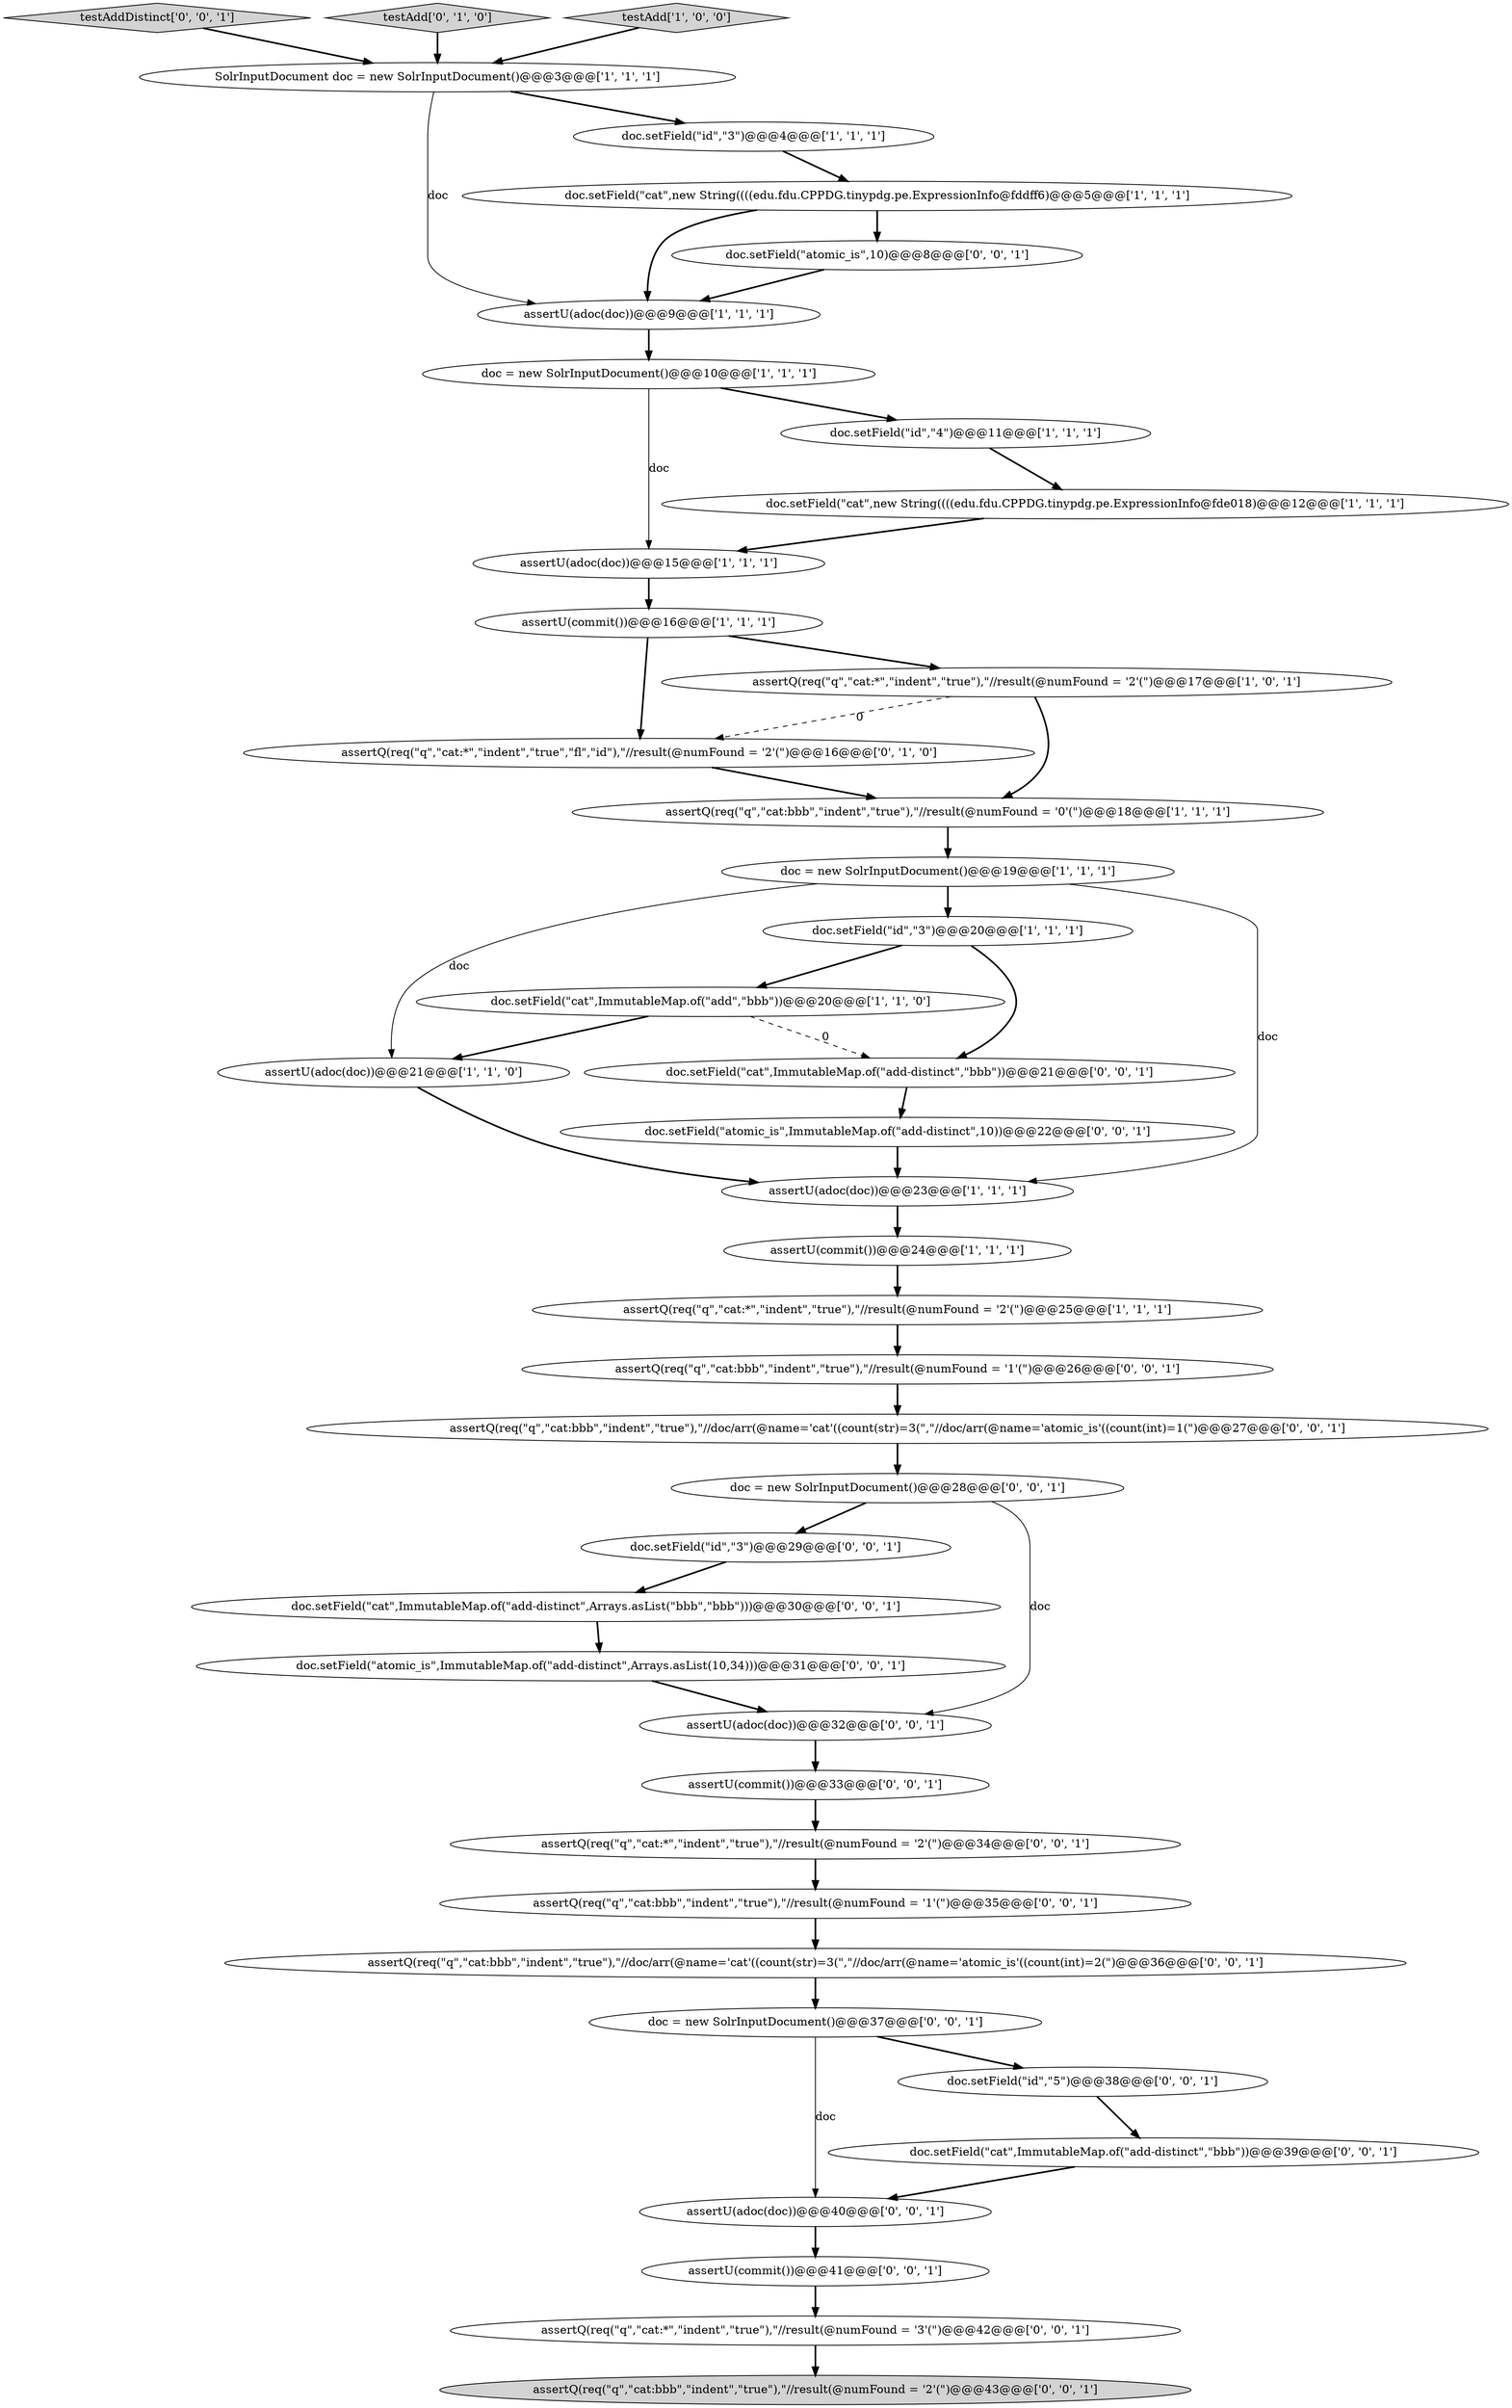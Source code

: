 digraph {
16 [style = filled, label = "assertU(adoc(doc))@@@21@@@['1', '1', '0']", fillcolor = white, shape = ellipse image = "AAA0AAABBB1BBB"];
11 [style = filled, label = "assertU(adoc(doc))@@@15@@@['1', '1', '1']", fillcolor = white, shape = ellipse image = "AAA0AAABBB1BBB"];
38 [style = filled, label = "assertQ(req(\"q\",\"cat:bbb\",\"indent\",\"true\"),\"//doc/arr(@name='cat'((count(str)=3(\",\"//doc/arr(@name='atomic_is'((count(int)=2(\")@@@36@@@['0', '0', '1']", fillcolor = white, shape = ellipse image = "AAA0AAABBB3BBB"];
2 [style = filled, label = "doc.setField(\"cat\",new String((((edu.fdu.CPPDG.tinypdg.pe.ExpressionInfo@fde018)@@@12@@@['1', '1', '1']", fillcolor = white, shape = ellipse image = "AAA0AAABBB1BBB"];
35 [style = filled, label = "doc.setField(\"cat\",ImmutableMap.of(\"add-distinct\",\"bbb\"))@@@39@@@['0', '0', '1']", fillcolor = white, shape = ellipse image = "AAA0AAABBB3BBB"];
9 [style = filled, label = "SolrInputDocument doc = new SolrInputDocument()@@@3@@@['1', '1', '1']", fillcolor = white, shape = ellipse image = "AAA0AAABBB1BBB"];
40 [style = filled, label = "doc.setField(\"atomic_is\",ImmutableMap.of(\"add-distinct\",Arrays.asList(10,34)))@@@31@@@['0', '0', '1']", fillcolor = white, shape = ellipse image = "AAA0AAABBB3BBB"];
3 [style = filled, label = "assertU(adoc(doc))@@@9@@@['1', '1', '1']", fillcolor = white, shape = ellipse image = "AAA0AAABBB1BBB"];
37 [style = filled, label = "doc.setField(\"id\",\"3\")@@@29@@@['0', '0', '1']", fillcolor = white, shape = ellipse image = "AAA0AAABBB3BBB"];
5 [style = filled, label = "doc.setField(\"cat\",new String((((edu.fdu.CPPDG.tinypdg.pe.ExpressionInfo@fddff6)@@@5@@@['1', '1', '1']", fillcolor = white, shape = ellipse image = "AAA0AAABBB1BBB"];
4 [style = filled, label = "doc.setField(\"id\",\"3\")@@@20@@@['1', '1', '1']", fillcolor = white, shape = ellipse image = "AAA0AAABBB1BBB"];
10 [style = filled, label = "doc = new SolrInputDocument()@@@19@@@['1', '1', '1']", fillcolor = white, shape = ellipse image = "AAA0AAABBB1BBB"];
28 [style = filled, label = "assertQ(req(\"q\",\"cat:bbb\",\"indent\",\"true\"),\"//result(@numFound = '2'(\")@@@43@@@['0', '0', '1']", fillcolor = lightgray, shape = ellipse image = "AAA0AAABBB3BBB"];
25 [style = filled, label = "assertQ(req(\"q\",\"cat:bbb\",\"indent\",\"true\"),\"//doc/arr(@name='cat'((count(str)=3(\",\"//doc/arr(@name='atomic_is'((count(int)=1(\")@@@27@@@['0', '0', '1']", fillcolor = white, shape = ellipse image = "AAA0AAABBB3BBB"];
13 [style = filled, label = "doc.setField(\"cat\",ImmutableMap.of(\"add\",\"bbb\"))@@@20@@@['1', '1', '0']", fillcolor = white, shape = ellipse image = "AAA0AAABBB1BBB"];
24 [style = filled, label = "doc.setField(\"atomic_is\",10)@@@8@@@['0', '0', '1']", fillcolor = white, shape = ellipse image = "AAA0AAABBB3BBB"];
41 [style = filled, label = "doc.setField(\"cat\",ImmutableMap.of(\"add-distinct\",\"bbb\"))@@@21@@@['0', '0', '1']", fillcolor = white, shape = ellipse image = "AAA0AAABBB3BBB"];
21 [style = filled, label = "doc = new SolrInputDocument()@@@37@@@['0', '0', '1']", fillcolor = white, shape = ellipse image = "AAA0AAABBB3BBB"];
8 [style = filled, label = "assertQ(req(\"q\",\"cat:bbb\",\"indent\",\"true\"),\"//result(@numFound = '0'(\")@@@18@@@['1', '1', '1']", fillcolor = white, shape = ellipse image = "AAA0AAABBB1BBB"];
27 [style = filled, label = "assertQ(req(\"q\",\"cat:*\",\"indent\",\"true\"),\"//result(@numFound = '3'(\")@@@42@@@['0', '0', '1']", fillcolor = white, shape = ellipse image = "AAA0AAABBB3BBB"];
22 [style = filled, label = "assertQ(req(\"q\",\"cat:bbb\",\"indent\",\"true\"),\"//result(@numFound = '1'(\")@@@26@@@['0', '0', '1']", fillcolor = white, shape = ellipse image = "AAA0AAABBB3BBB"];
0 [style = filled, label = "doc.setField(\"id\",\"3\")@@@4@@@['1', '1', '1']", fillcolor = white, shape = ellipse image = "AAA0AAABBB1BBB"];
14 [style = filled, label = "assertU(adoc(doc))@@@23@@@['1', '1', '1']", fillcolor = white, shape = ellipse image = "AAA0AAABBB1BBB"];
42 [style = filled, label = "assertQ(req(\"q\",\"cat:*\",\"indent\",\"true\"),\"//result(@numFound = '2'(\")@@@34@@@['0', '0', '1']", fillcolor = white, shape = ellipse image = "AAA0AAABBB3BBB"];
32 [style = filled, label = "doc.setField(\"atomic_is\",ImmutableMap.of(\"add-distinct\",10))@@@22@@@['0', '0', '1']", fillcolor = white, shape = ellipse image = "AAA0AAABBB3BBB"];
20 [style = filled, label = "assertQ(req(\"q\",\"cat:*\",\"indent\",\"true\",\"fl\",\"id\"),\"//result(@numFound = '2'(\")@@@16@@@['0', '1', '0']", fillcolor = white, shape = ellipse image = "AAA1AAABBB2BBB"];
23 [style = filled, label = "assertQ(req(\"q\",\"cat:bbb\",\"indent\",\"true\"),\"//result(@numFound = '1'(\")@@@35@@@['0', '0', '1']", fillcolor = white, shape = ellipse image = "AAA0AAABBB3BBB"];
18 [style = filled, label = "doc = new SolrInputDocument()@@@10@@@['1', '1', '1']", fillcolor = white, shape = ellipse image = "AAA0AAABBB1BBB"];
17 [style = filled, label = "assertU(commit())@@@16@@@['1', '1', '1']", fillcolor = white, shape = ellipse image = "AAA0AAABBB1BBB"];
31 [style = filled, label = "testAddDistinct['0', '0', '1']", fillcolor = lightgray, shape = diamond image = "AAA0AAABBB3BBB"];
19 [style = filled, label = "testAdd['0', '1', '0']", fillcolor = lightgray, shape = diamond image = "AAA0AAABBB2BBB"];
7 [style = filled, label = "assertQ(req(\"q\",\"cat:*\",\"indent\",\"true\"),\"//result(@numFound = '2'(\")@@@25@@@['1', '1', '1']", fillcolor = white, shape = ellipse image = "AAA0AAABBB1BBB"];
33 [style = filled, label = "assertU(commit())@@@33@@@['0', '0', '1']", fillcolor = white, shape = ellipse image = "AAA0AAABBB3BBB"];
12 [style = filled, label = "testAdd['1', '0', '0']", fillcolor = lightgray, shape = diamond image = "AAA0AAABBB1BBB"];
39 [style = filled, label = "assertU(adoc(doc))@@@40@@@['0', '0', '1']", fillcolor = white, shape = ellipse image = "AAA0AAABBB3BBB"];
26 [style = filled, label = "doc = new SolrInputDocument()@@@28@@@['0', '0', '1']", fillcolor = white, shape = ellipse image = "AAA0AAABBB3BBB"];
15 [style = filled, label = "assertQ(req(\"q\",\"cat:*\",\"indent\",\"true\"),\"//result(@numFound = '2'(\")@@@17@@@['1', '0', '1']", fillcolor = white, shape = ellipse image = "AAA0AAABBB1BBB"];
34 [style = filled, label = "doc.setField(\"cat\",ImmutableMap.of(\"add-distinct\",Arrays.asList(\"bbb\",\"bbb\")))@@@30@@@['0', '0', '1']", fillcolor = white, shape = ellipse image = "AAA0AAABBB3BBB"];
36 [style = filled, label = "assertU(adoc(doc))@@@32@@@['0', '0', '1']", fillcolor = white, shape = ellipse image = "AAA0AAABBB3BBB"];
1 [style = filled, label = "doc.setField(\"id\",\"4\")@@@11@@@['1', '1', '1']", fillcolor = white, shape = ellipse image = "AAA0AAABBB1BBB"];
6 [style = filled, label = "assertU(commit())@@@24@@@['1', '1', '1']", fillcolor = white, shape = ellipse image = "AAA0AAABBB1BBB"];
29 [style = filled, label = "doc.setField(\"id\",\"5\")@@@38@@@['0', '0', '1']", fillcolor = white, shape = ellipse image = "AAA0AAABBB3BBB"];
30 [style = filled, label = "assertU(commit())@@@41@@@['0', '0', '1']", fillcolor = white, shape = ellipse image = "AAA0AAABBB3BBB"];
21->39 [style = solid, label="doc"];
9->3 [style = solid, label="doc"];
19->9 [style = bold, label=""];
13->41 [style = dashed, label="0"];
42->23 [style = bold, label=""];
27->28 [style = bold, label=""];
31->9 [style = bold, label=""];
2->11 [style = bold, label=""];
40->36 [style = bold, label=""];
29->35 [style = bold, label=""];
25->26 [style = bold, label=""];
41->32 [style = bold, label=""];
32->14 [style = bold, label=""];
20->8 [style = bold, label=""];
34->40 [style = bold, label=""];
9->0 [style = bold, label=""];
7->22 [style = bold, label=""];
11->17 [style = bold, label=""];
17->20 [style = bold, label=""];
3->18 [style = bold, label=""];
35->39 [style = bold, label=""];
21->29 [style = bold, label=""];
15->20 [style = dashed, label="0"];
38->21 [style = bold, label=""];
12->9 [style = bold, label=""];
30->27 [style = bold, label=""];
18->11 [style = solid, label="doc"];
37->34 [style = bold, label=""];
10->16 [style = solid, label="doc"];
4->41 [style = bold, label=""];
10->14 [style = solid, label="doc"];
17->15 [style = bold, label=""];
10->4 [style = bold, label=""];
13->16 [style = bold, label=""];
5->24 [style = bold, label=""];
22->25 [style = bold, label=""];
16->14 [style = bold, label=""];
24->3 [style = bold, label=""];
14->6 [style = bold, label=""];
23->38 [style = bold, label=""];
26->36 [style = solid, label="doc"];
36->33 [style = bold, label=""];
4->13 [style = bold, label=""];
18->1 [style = bold, label=""];
5->3 [style = bold, label=""];
0->5 [style = bold, label=""];
6->7 [style = bold, label=""];
26->37 [style = bold, label=""];
15->8 [style = bold, label=""];
39->30 [style = bold, label=""];
1->2 [style = bold, label=""];
8->10 [style = bold, label=""];
33->42 [style = bold, label=""];
}
